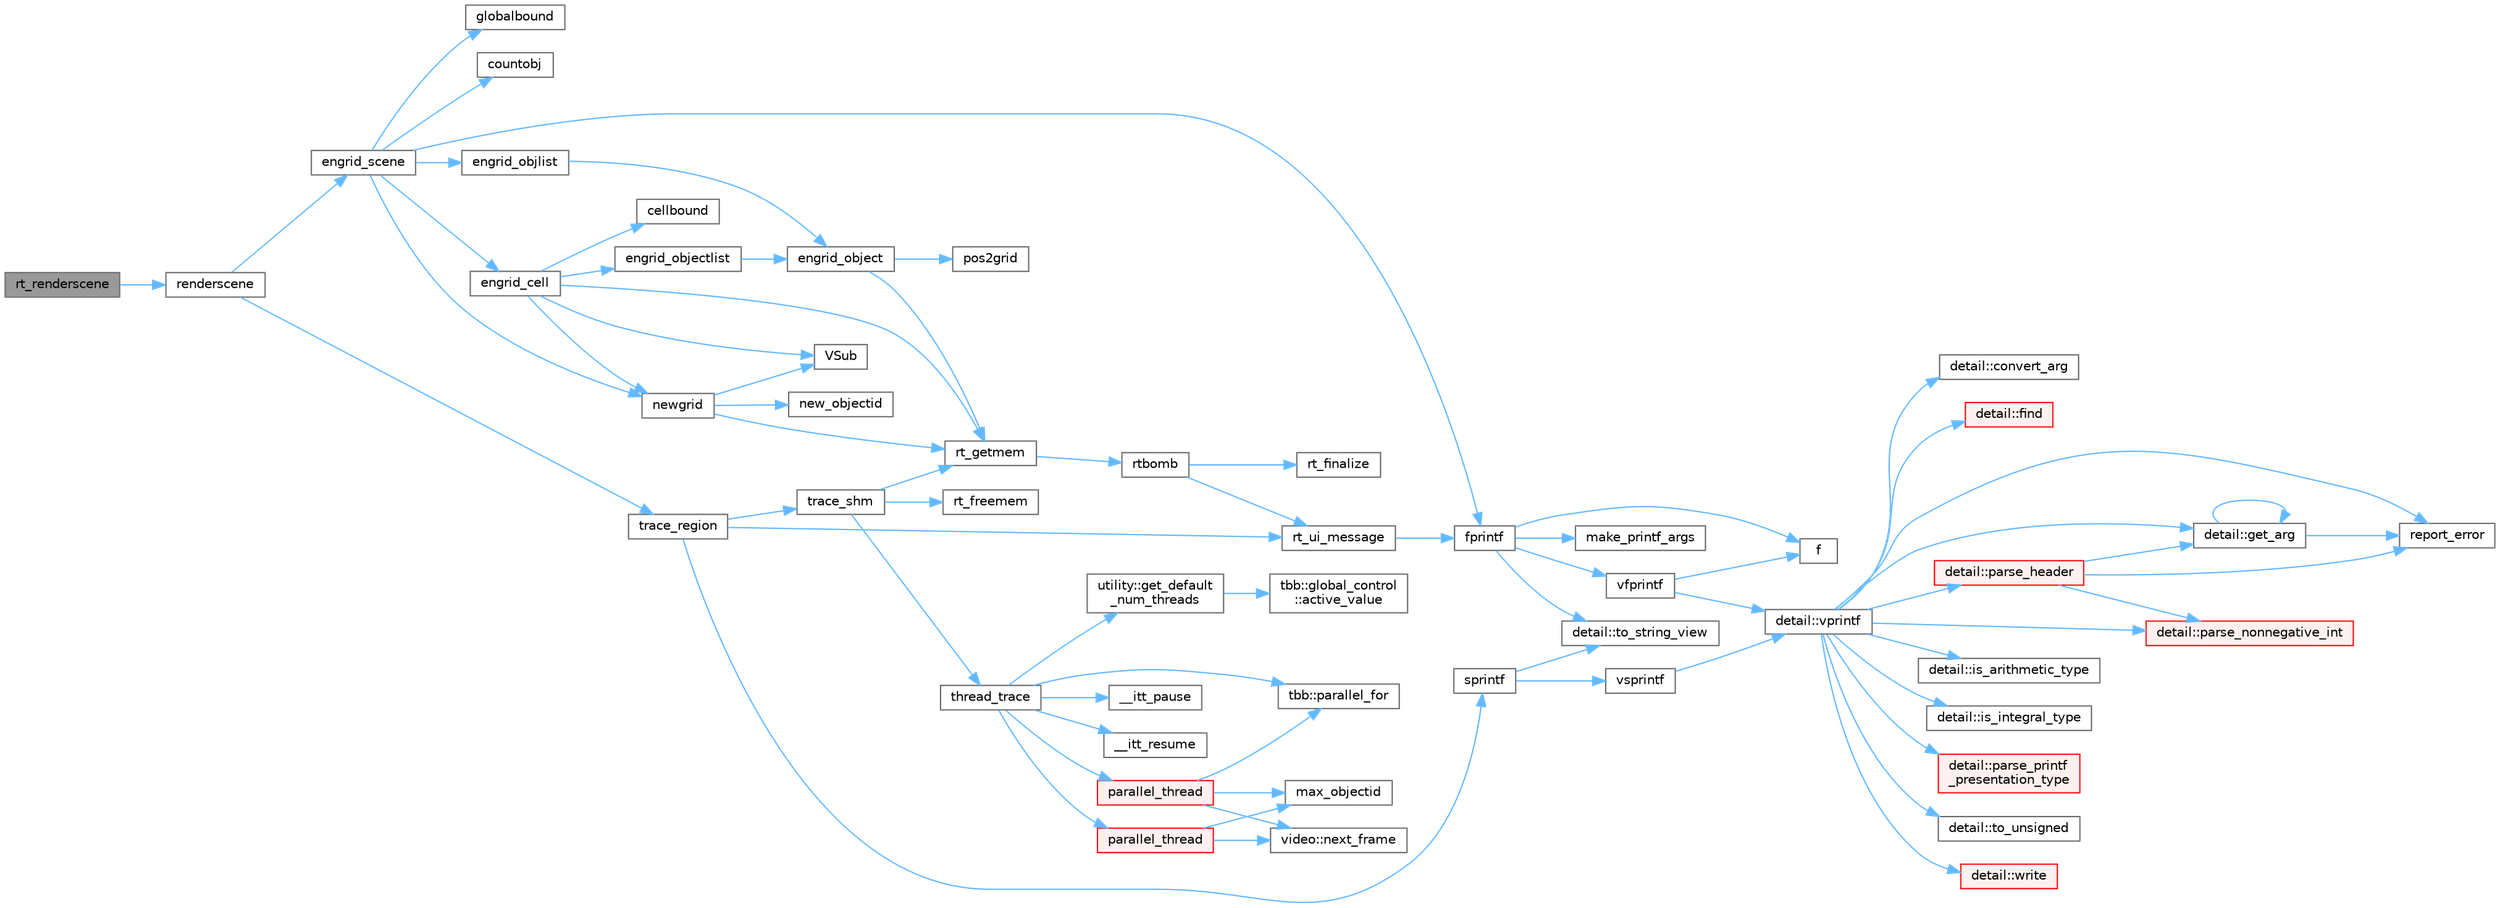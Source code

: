 digraph "rt_renderscene"
{
 // LATEX_PDF_SIZE
  bgcolor="transparent";
  edge [fontname=Helvetica,fontsize=10,labelfontname=Helvetica,labelfontsize=10];
  node [fontname=Helvetica,fontsize=10,shape=box,height=0.2,width=0.4];
  rankdir="LR";
  Node1 [id="Node000001",label="rt_renderscene",height=0.2,width=0.4,color="gray40", fillcolor="grey60", style="filled", fontcolor="black",tooltip=" "];
  Node1 -> Node2 [id="edge69_Node000001_Node000002",color="steelblue1",style="solid",tooltip=" "];
  Node2 [id="Node000002",label="renderscene",height=0.2,width=0.4,color="grey40", fillcolor="white", style="filled",URL="$render_8cpp.html#af7b0d6560c51485a20b06282e8a6f418",tooltip=" "];
  Node2 -> Node3 [id="edge70_Node000002_Node000003",color="steelblue1",style="solid",tooltip=" "];
  Node3 [id="Node000003",label="engrid_scene",height=0.2,width=0.4,color="grey40", fillcolor="white", style="filled",URL="$grid_8cpp.html#a3dad6245859c8634a9f0de137bf76897",tooltip=" "];
  Node3 -> Node4 [id="edge71_Node000003_Node000004",color="steelblue1",style="solid",tooltip=" "];
  Node4 [id="Node000004",label="countobj",height=0.2,width=0.4,color="grey40", fillcolor="white", style="filled",URL="$grid_8cpp.html#a9c3010c40f7aefbea922f08813fca2f1",tooltip=" "];
  Node3 -> Node5 [id="edge72_Node000003_Node000005",color="steelblue1",style="solid",tooltip=" "];
  Node5 [id="Node000005",label="engrid_cell",height=0.2,width=0.4,color="grey40", fillcolor="white", style="filled",URL="$grid_8cpp.html#a6b083b08f0ec645c39f3356c64654421",tooltip=" "];
  Node5 -> Node6 [id="edge73_Node000005_Node000006",color="steelblue1",style="solid",tooltip=" "];
  Node6 [id="Node000006",label="cellbound",height=0.2,width=0.4,color="grey40", fillcolor="white", style="filled",URL="$grid_8cpp.html#aaa46cbb1a1553c3a004bc9a46f5e787f",tooltip=" "];
  Node5 -> Node7 [id="edge74_Node000005_Node000007",color="steelblue1",style="solid",tooltip=" "];
  Node7 [id="Node000007",label="engrid_objectlist",height=0.2,width=0.4,color="grey40", fillcolor="white", style="filled",URL="$grid_8cpp.html#a4bb29a91c1cc5e3735be2401f6b987cd",tooltip=" "];
  Node7 -> Node8 [id="edge75_Node000007_Node000008",color="steelblue1",style="solid",tooltip=" "];
  Node8 [id="Node000008",label="engrid_object",height=0.2,width=0.4,color="grey40", fillcolor="white", style="filled",URL="$grid_8cpp.html#a6dde50340a9693d3a2f97ff63d755e64",tooltip=" "];
  Node8 -> Node9 [id="edge76_Node000008_Node000009",color="steelblue1",style="solid",tooltip=" "];
  Node9 [id="Node000009",label="pos2grid",height=0.2,width=0.4,color="grey40", fillcolor="white", style="filled",URL="$grid_8cpp.html#a42226641bae44bcefbb03a903ded12c5",tooltip=" "];
  Node8 -> Node10 [id="edge77_Node000008_Node000010",color="steelblue1",style="solid",tooltip=" "];
  Node10 [id="Node000010",label="rt_getmem",height=0.2,width=0.4,color="grey40", fillcolor="white", style="filled",URL="$util_8cpp.html#a55411670110436341b6dba465125eb8f",tooltip=" "];
  Node10 -> Node11 [id="edge78_Node000010_Node000011",color="steelblue1",style="solid",tooltip=" "];
  Node11 [id="Node000011",label="rtbomb",height=0.2,width=0.4,color="grey40", fillcolor="white", style="filled",URL="$util_8cpp.html#ab11ff87b1a71787f653c8026fe800e3d",tooltip=" "];
  Node11 -> Node12 [id="edge79_Node000011_Node000012",color="steelblue1",style="solid",tooltip=" "];
  Node12 [id="Node000012",label="rt_finalize",height=0.2,width=0.4,color="grey40", fillcolor="white", style="filled",URL="$tachyon__video_8cpp.html#a846c00845423b3f83b3192ae8b179604",tooltip=" "];
  Node11 -> Node13 [id="edge80_Node000011_Node000013",color="steelblue1",style="solid",tooltip=" "];
  Node13 [id="Node000013",label="rt_ui_message",height=0.2,width=0.4,color="grey40", fillcolor="white", style="filled",URL="$ui_8cpp.html#aea0c1431950c57ff36231c7f4ba804f1",tooltip=" "];
  Node13 -> Node14 [id="edge81_Node000013_Node000014",color="steelblue1",style="solid",tooltip=" "];
  Node14 [id="Node000014",label="fprintf",height=0.2,width=0.4,color="grey40", fillcolor="white", style="filled",URL="$printf_8h.html#a9f315126362cae9675de1642105e631e",tooltip=" "];
  Node14 -> Node15 [id="edge82_Node000014_Node000015",color="steelblue1",style="solid",tooltip=" "];
  Node15 [id="Node000015",label="f",height=0.2,width=0.4,color="grey40", fillcolor="white", style="filled",URL="$cxx11__tensor__map_8cpp.html#a7f507fea02198f6cb81c86640c7b1a4e",tooltip=" "];
  Node14 -> Node16 [id="edge83_Node000014_Node000016",color="steelblue1",style="solid",tooltip=" "];
  Node16 [id="Node000016",label="make_printf_args",height=0.2,width=0.4,color="grey40", fillcolor="white", style="filled",URL="$printf_8h.html#a27dcc0efcda04388971dbea3c875f122",tooltip=" "];
  Node14 -> Node17 [id="edge84_Node000014_Node000017",color="steelblue1",style="solid",tooltip=" "];
  Node17 [id="Node000017",label="detail::to_string_view",height=0.2,width=0.4,color="grey40", fillcolor="white", style="filled",URL="$namespacedetail.html#abeae79fa3e1eded2d8fbd56cc9f0960e",tooltip=" "];
  Node14 -> Node18 [id="edge85_Node000014_Node000018",color="steelblue1",style="solid",tooltip=" "];
  Node18 [id="Node000018",label="vfprintf",height=0.2,width=0.4,color="grey40", fillcolor="white", style="filled",URL="$printf_8h.html#abb30aad964fc771fb52cf3ad88649df2",tooltip=" "];
  Node18 -> Node15 [id="edge86_Node000018_Node000015",color="steelblue1",style="solid",tooltip=" "];
  Node18 -> Node19 [id="edge87_Node000018_Node000019",color="steelblue1",style="solid",tooltip=" "];
  Node19 [id="Node000019",label="detail::vprintf",height=0.2,width=0.4,color="grey40", fillcolor="white", style="filled",URL="$namespacedetail.html#a1c8c2218e4c822aa8f743fb9c573717f",tooltip=" "];
  Node19 -> Node20 [id="edge88_Node000019_Node000020",color="steelblue1",style="solid",tooltip=" "];
  Node20 [id="Node000020",label="detail::convert_arg",height=0.2,width=0.4,color="grey40", fillcolor="white", style="filled",URL="$namespacedetail.html#a03c11572c9a664266d6925f327dec7f3",tooltip=" "];
  Node19 -> Node21 [id="edge89_Node000019_Node000021",color="steelblue1",style="solid",tooltip=" "];
  Node21 [id="Node000021",label="detail::find",height=0.2,width=0.4,color="red", fillcolor="#FFF0F0", style="filled",URL="$namespacedetail.html#a6b71952fab3dc32f3edb2c3e9811d8d9",tooltip=" "];
  Node19 -> Node23 [id="edge90_Node000019_Node000023",color="steelblue1",style="solid",tooltip=" "];
  Node23 [id="Node000023",label="detail::get_arg",height=0.2,width=0.4,color="grey40", fillcolor="white", style="filled",URL="$namespacedetail.html#a342ef250e45bd09b2ef666b6fae1c355",tooltip=" "];
  Node23 -> Node23 [id="edge91_Node000023_Node000023",color="steelblue1",style="solid",tooltip=" "];
  Node23 -> Node24 [id="edge92_Node000023_Node000024",color="steelblue1",style="solid",tooltip=" "];
  Node24 [id="Node000024",label="report_error",height=0.2,width=0.4,color="grey40", fillcolor="white", style="filled",URL="$format-inl_8h.html#a5555893692b00b61b3886349332fd01f",tooltip=" "];
  Node19 -> Node25 [id="edge93_Node000019_Node000025",color="steelblue1",style="solid",tooltip=" "];
  Node25 [id="Node000025",label="detail::is_arithmetic_type",height=0.2,width=0.4,color="grey40", fillcolor="white", style="filled",URL="$namespacedetail.html#a802c50a56a3495fdab6020b375ba1389",tooltip=" "];
  Node19 -> Node26 [id="edge94_Node000019_Node000026",color="steelblue1",style="solid",tooltip=" "];
  Node26 [id="Node000026",label="detail::is_integral_type",height=0.2,width=0.4,color="grey40", fillcolor="white", style="filled",URL="$namespacedetail.html#a2a60f8d1bee41b803f43fc42b707b5d1",tooltip=" "];
  Node19 -> Node27 [id="edge95_Node000019_Node000027",color="steelblue1",style="solid",tooltip=" "];
  Node27 [id="Node000027",label="detail::parse_header",height=0.2,width=0.4,color="red", fillcolor="#FFF0F0", style="filled",URL="$namespacedetail.html#afc9d93e58b8edb8077f8bc8eee7f4035",tooltip=" "];
  Node27 -> Node23 [id="edge96_Node000027_Node000023",color="steelblue1",style="solid",tooltip=" "];
  Node27 -> Node36 [id="edge97_Node000027_Node000036",color="steelblue1",style="solid",tooltip=" "];
  Node36 [id="Node000036",label="detail::parse_nonnegative_int",height=0.2,width=0.4,color="red", fillcolor="#FFF0F0", style="filled",URL="$namespacedetail.html#a338caba782225e115a9902d4d0835f5f",tooltip=" "];
  Node27 -> Node24 [id="edge98_Node000027_Node000024",color="steelblue1",style="solid",tooltip=" "];
  Node19 -> Node36 [id="edge99_Node000019_Node000036",color="steelblue1",style="solid",tooltip=" "];
  Node19 -> Node39 [id="edge100_Node000019_Node000039",color="steelblue1",style="solid",tooltip=" "];
  Node39 [id="Node000039",label="detail::parse_printf\l_presentation_type",height=0.2,width=0.4,color="red", fillcolor="#FFF0F0", style="filled",URL="$namespacedetail.html#aa2cb095169b23e3a66260ad7078f44cc",tooltip=" "];
  Node19 -> Node24 [id="edge101_Node000019_Node000024",color="steelblue1",style="solid",tooltip=" "];
  Node19 -> Node41 [id="edge102_Node000019_Node000041",color="steelblue1",style="solid",tooltip=" "];
  Node41 [id="Node000041",label="detail::to_unsigned",height=0.2,width=0.4,color="grey40", fillcolor="white", style="filled",URL="$namespacedetail.html#a4855e668246c731a97484efc329f2aac",tooltip=" "];
  Node19 -> Node42 [id="edge103_Node000019_Node000042",color="steelblue1",style="solid",tooltip=" "];
  Node42 [id="Node000042",label="detail::write",height=0.2,width=0.4,color="red", fillcolor="#FFF0F0", style="filled",URL="$namespacedetail.html#a29dacf26eedc9e3575fb57329a5ca0a3",tooltip=" "];
  Node5 -> Node46 [id="edge104_Node000005_Node000046",color="steelblue1",style="solid",tooltip=" "];
  Node46 [id="Node000046",label="newgrid",height=0.2,width=0.4,color="grey40", fillcolor="white", style="filled",URL="$grid_8cpp.html#a1cd603cbf068ae0ca0eab39e45fa1425",tooltip=" "];
  Node46 -> Node47 [id="edge105_Node000046_Node000047",color="steelblue1",style="solid",tooltip=" "];
  Node47 [id="Node000047",label="new_objectid",height=0.2,width=0.4,color="grey40", fillcolor="white", style="filled",URL="$intersect_8cpp.html#a10c0fe4f7a99794de5a0c132bb1b5ee3",tooltip=" "];
  Node46 -> Node10 [id="edge106_Node000046_Node000010",color="steelblue1",style="solid",tooltip=" "];
  Node46 -> Node48 [id="edge107_Node000046_Node000048",color="steelblue1",style="solid",tooltip=" "];
  Node48 [id="Node000048",label="VSub",height=0.2,width=0.4,color="grey40", fillcolor="white", style="filled",URL="$vector_8cpp.html#adf3d2fe7fa0b41f78f85b42568426991",tooltip=" "];
  Node5 -> Node10 [id="edge108_Node000005_Node000010",color="steelblue1",style="solid",tooltip=" "];
  Node5 -> Node48 [id="edge109_Node000005_Node000048",color="steelblue1",style="solid",tooltip=" "];
  Node3 -> Node49 [id="edge110_Node000003_Node000049",color="steelblue1",style="solid",tooltip=" "];
  Node49 [id="Node000049",label="engrid_objlist",height=0.2,width=0.4,color="grey40", fillcolor="white", style="filled",URL="$grid_8cpp.html#afbe4069f84d25b645efc3e4f7880ea2c",tooltip=" "];
  Node49 -> Node8 [id="edge111_Node000049_Node000008",color="steelblue1",style="solid",tooltip=" "];
  Node3 -> Node14 [id="edge112_Node000003_Node000014",color="steelblue1",style="solid",tooltip=" "];
  Node3 -> Node50 [id="edge113_Node000003_Node000050",color="steelblue1",style="solid",tooltip=" "];
  Node50 [id="Node000050",label="globalbound",height=0.2,width=0.4,color="grey40", fillcolor="white", style="filled",URL="$grid_8cpp.html#a982c922a696383a944ef667881a751c4",tooltip=" "];
  Node3 -> Node46 [id="edge114_Node000003_Node000046",color="steelblue1",style="solid",tooltip=" "];
  Node2 -> Node51 [id="edge115_Node000002_Node000051",color="steelblue1",style="solid",tooltip=" "];
  Node51 [id="Node000051",label="trace_region",height=0.2,width=0.4,color="grey40", fillcolor="white", style="filled",URL="$trace__rest_8cpp.html#a1081de82c4cfe2e674ed16b23af53b25",tooltip=" "];
  Node51 -> Node13 [id="edge116_Node000051_Node000013",color="steelblue1",style="solid",tooltip=" "];
  Node51 -> Node52 [id="edge117_Node000051_Node000052",color="steelblue1",style="solid",tooltip=" "];
  Node52 [id="Node000052",label="sprintf",height=0.2,width=0.4,color="grey40", fillcolor="white", style="filled",URL="$printf_8h.html#aa7d2e7e454d3fe606a71504a119dc894",tooltip=" "];
  Node52 -> Node17 [id="edge118_Node000052_Node000017",color="steelblue1",style="solid",tooltip=" "];
  Node52 -> Node53 [id="edge119_Node000052_Node000053",color="steelblue1",style="solid",tooltip=" "];
  Node53 [id="Node000053",label="vsprintf",height=0.2,width=0.4,color="grey40", fillcolor="white", style="filled",URL="$printf_8h.html#a5e1075a6c1fce5050424f97a2fac648f",tooltip=" "];
  Node53 -> Node19 [id="edge120_Node000053_Node000019",color="steelblue1",style="solid",tooltip=" "];
  Node51 -> Node54 [id="edge121_Node000051_Node000054",color="steelblue1",style="solid",tooltip=" "];
  Node54 [id="Node000054",label="trace_shm",height=0.2,width=0.4,color="grey40", fillcolor="white", style="filled",URL="$trace__rest_8cpp.html#aaf4fb7230d2c794a3271fc5765bd7f72",tooltip=" "];
  Node54 -> Node55 [id="edge122_Node000054_Node000055",color="steelblue1",style="solid",tooltip=" "];
  Node55 [id="Node000055",label="rt_freemem",height=0.2,width=0.4,color="grey40", fillcolor="white", style="filled",URL="$util_8cpp.html#a86a9705326ce3b3cbd26a2164f9f6d1a",tooltip=" "];
  Node54 -> Node10 [id="edge123_Node000054_Node000010",color="steelblue1",style="solid",tooltip=" "];
  Node54 -> Node56 [id="edge124_Node000054_Node000056",color="steelblue1",style="solid",tooltip=" "];
  Node56 [id="Node000056",label="thread_trace",height=0.2,width=0.4,color="grey40", fillcolor="white", style="filled",URL="$trace_8tbb1d_8cpp.html#a6a8468e091629f098cb7ed6ce736ad6e",tooltip=" "];
  Node56 -> Node57 [id="edge125_Node000056_Node000057",color="steelblue1",style="solid",tooltip=" "];
  Node57 [id="Node000057",label="__itt_pause",height=0.2,width=0.4,color="grey40", fillcolor="white", style="filled",URL="$group__legacy__control.html#gad78ccc44054839ddacb2f9c6a1db05f0",tooltip="Pause collection"];
  Node56 -> Node58 [id="edge126_Node000056_Node000058",color="steelblue1",style="solid",tooltip=" "];
  Node58 [id="Node000058",label="__itt_resume",height=0.2,width=0.4,color="grey40", fillcolor="white", style="filled",URL="$group__legacy__control.html#ga49d9a951d74ef2fe9f93d2a60adfe0e9",tooltip="Resume collection"];
  Node56 -> Node59 [id="edge127_Node000056_Node000059",color="steelblue1",style="solid",tooltip=" "];
  Node59 [id="Node000059",label="utility::get_default\l_num_threads",height=0.2,width=0.4,color="grey40", fillcolor="white", style="filled",URL="$namespaceutility.html#ac45c3f63e4b857b45ea411e6f70ac4e6",tooltip=" "];
  Node59 -> Node60 [id="edge128_Node000059_Node000060",color="steelblue1",style="solid",tooltip=" "];
  Node60 [id="Node000060",label="tbb::global_control\l::active_value",height=0.2,width=0.4,color="grey40", fillcolor="white", style="filled",URL="$classtbb_1_1global__control.html#a8451d931cfc205d896ca2da26fe123ff",tooltip=" "];
  Node56 -> Node61 [id="edge129_Node000056_Node000061",color="steelblue1",style="solid",tooltip=" "];
  Node61 [id="Node000061",label="tbb::parallel_for",height=0.2,width=0.4,color="grey40", fillcolor="white", style="filled",URL="$group__algorithms.html#gaa8444c29dc4d2e527a1036717d109aef",tooltip="Parallel iteration over range with default partitioner."];
  Node56 -> Node62 [id="edge130_Node000056_Node000062",color="steelblue1",style="solid",tooltip=" "];
  Node62 [id="Node000062",label="parallel_thread",height=0.2,width=0.4,color="red", fillcolor="#FFF0F0", style="filled",URL="$trace_8serial_8cpp.html#a482ddcf207728bce7017dbf133f98f83",tooltip=" "];
  Node62 -> Node63 [id="edge131_Node000062_Node000063",color="steelblue1",style="solid",tooltip=" "];
  Node63 [id="Node000063",label="max_objectid",height=0.2,width=0.4,color="grey40", fillcolor="white", style="filled",URL="$intersect_8cpp.html#ab9c6bfcf66b22d8351f7b4fae286c7c1",tooltip=" "];
  Node62 -> Node64 [id="edge132_Node000062_Node000064",color="steelblue1",style="solid",tooltip=" "];
  Node64 [id="Node000064",label="video::next_frame",height=0.2,width=0.4,color="grey40", fillcolor="white", style="filled",URL="$classvideo.html#a267748c31dee7dd46d47b575373959db",tooltip="Process next frame"];
  Node56 -> Node76 [id="edge133_Node000056_Node000076",color="steelblue1",style="solid",tooltip=" "];
  Node76 [id="Node000076",label="parallel_thread",height=0.2,width=0.4,color="red", fillcolor="#FFF0F0", style="filled",URL="$trace_8simple_8cpp.html#a482ddcf207728bce7017dbf133f98f83",tooltip=" "];
  Node76 -> Node63 [id="edge134_Node000076_Node000063",color="steelblue1",style="solid",tooltip=" "];
  Node76 -> Node64 [id="edge135_Node000076_Node000064",color="steelblue1",style="solid",tooltip=" "];
  Node76 -> Node61 [id="edge136_Node000076_Node000061",color="steelblue1",style="solid",tooltip=" "];
}
